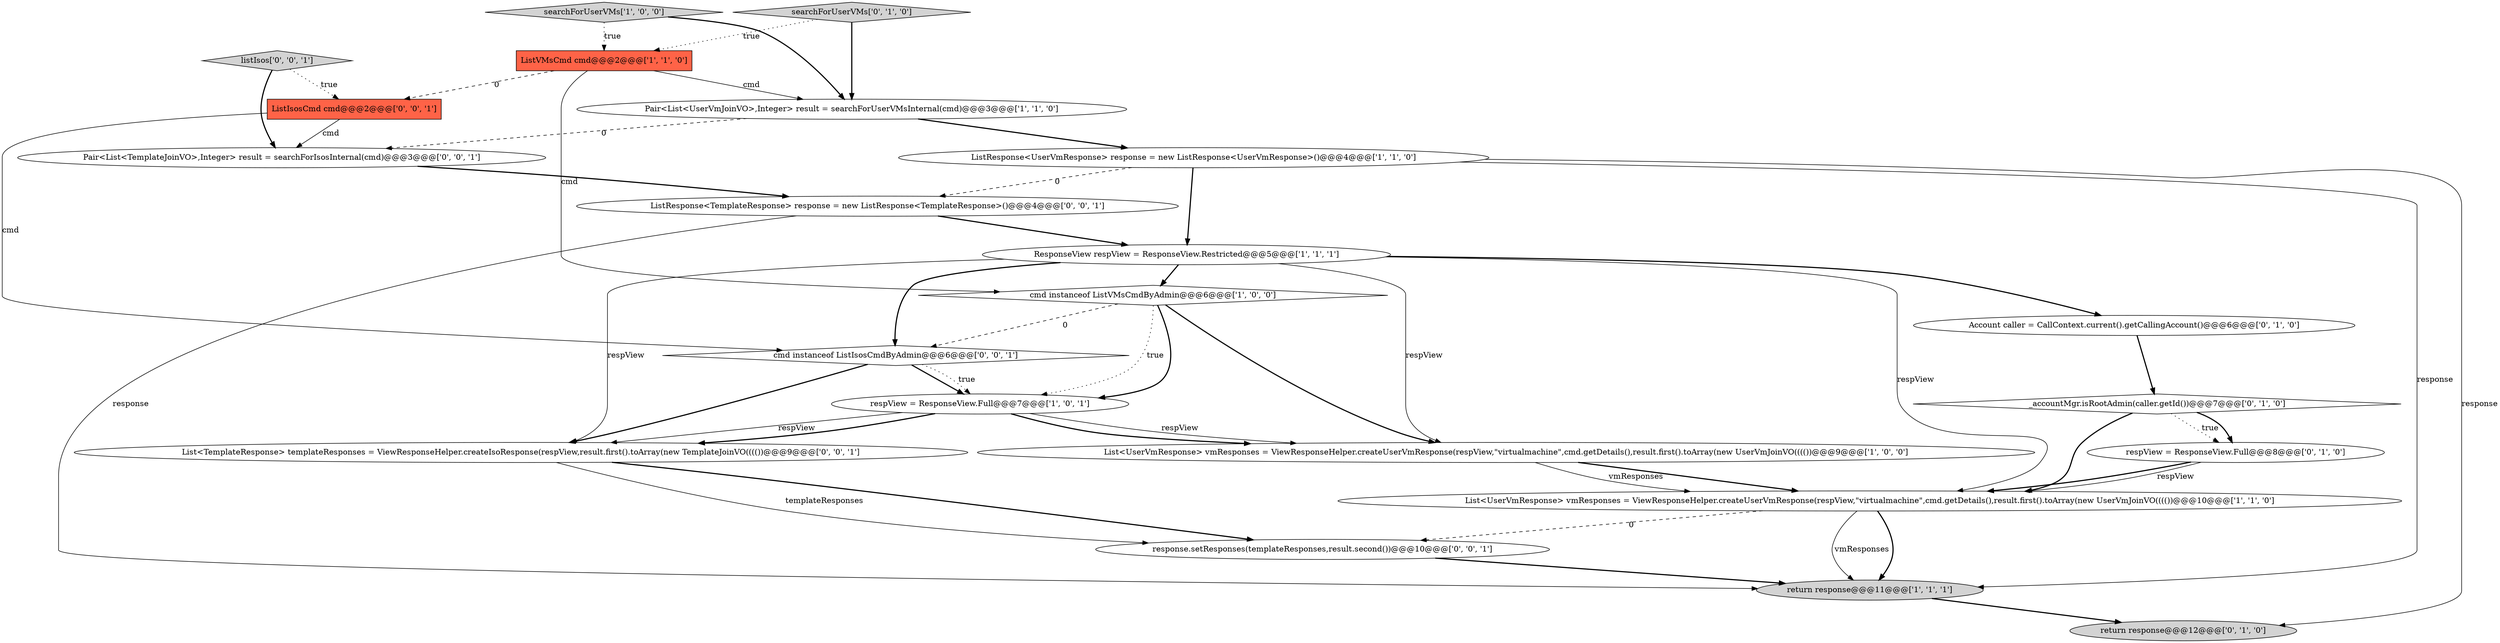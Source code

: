digraph {
9 [style = filled, label = "return response@@@11@@@['1', '1', '1']", fillcolor = lightgray, shape = ellipse image = "AAA0AAABBB1BBB"];
5 [style = filled, label = "cmd instanceof ListVMsCmdByAdmin@@@6@@@['1', '0', '0']", fillcolor = white, shape = diamond image = "AAA0AAABBB1BBB"];
7 [style = filled, label = "List<UserVmResponse> vmResponses = ViewResponseHelper.createUserVmResponse(respView,\"virtualmachine\",cmd.getDetails(),result.first().toArray(new UserVmJoinVO(((())@@@10@@@['1', '1', '0']", fillcolor = white, shape = ellipse image = "AAA0AAABBB1BBB"];
19 [style = filled, label = "Pair<List<TemplateJoinVO>,Integer> result = searchForIsosInternal(cmd)@@@3@@@['0', '0', '1']", fillcolor = white, shape = ellipse image = "AAA0AAABBB3BBB"];
11 [style = filled, label = "return response@@@12@@@['0', '1', '0']", fillcolor = lightgray, shape = ellipse image = "AAA0AAABBB2BBB"];
1 [style = filled, label = "Pair<List<UserVmJoinVO>,Integer> result = searchForUserVMsInternal(cmd)@@@3@@@['1', '1', '0']", fillcolor = white, shape = ellipse image = "AAA0AAABBB1BBB"];
21 [style = filled, label = "ListResponse<TemplateResponse> response = new ListResponse<TemplateResponse>()@@@4@@@['0', '0', '1']", fillcolor = white, shape = ellipse image = "AAA0AAABBB3BBB"];
12 [style = filled, label = "Account caller = CallContext.current().getCallingAccount()@@@6@@@['0', '1', '0']", fillcolor = white, shape = ellipse image = "AAA0AAABBB2BBB"];
2 [style = filled, label = "respView = ResponseView.Full@@@7@@@['1', '0', '1']", fillcolor = white, shape = ellipse image = "AAA0AAABBB1BBB"];
15 [style = filled, label = "cmd instanceof ListIsosCmdByAdmin@@@6@@@['0', '0', '1']", fillcolor = white, shape = diamond image = "AAA0AAABBB3BBB"];
8 [style = filled, label = "searchForUserVMs['1', '0', '0']", fillcolor = lightgray, shape = diamond image = "AAA0AAABBB1BBB"];
6 [style = filled, label = "ListVMsCmd cmd@@@2@@@['1', '1', '0']", fillcolor = tomato, shape = box image = "AAA0AAABBB1BBB"];
17 [style = filled, label = "ListIsosCmd cmd@@@2@@@['0', '0', '1']", fillcolor = tomato, shape = box image = "AAA0AAABBB3BBB"];
4 [style = filled, label = "ResponseView respView = ResponseView.Restricted@@@5@@@['1', '1', '1']", fillcolor = white, shape = ellipse image = "AAA0AAABBB1BBB"];
10 [style = filled, label = "_accountMgr.isRootAdmin(caller.getId())@@@7@@@['0', '1', '0']", fillcolor = white, shape = diamond image = "AAA1AAABBB2BBB"];
18 [style = filled, label = "List<TemplateResponse> templateResponses = ViewResponseHelper.createIsoResponse(respView,result.first().toArray(new TemplateJoinVO(((())@@@9@@@['0', '0', '1']", fillcolor = white, shape = ellipse image = "AAA0AAABBB3BBB"];
3 [style = filled, label = "ListResponse<UserVmResponse> response = new ListResponse<UserVmResponse>()@@@4@@@['1', '1', '0']", fillcolor = white, shape = ellipse image = "AAA0AAABBB1BBB"];
16 [style = filled, label = "response.setResponses(templateResponses,result.second())@@@10@@@['0', '0', '1']", fillcolor = white, shape = ellipse image = "AAA0AAABBB3BBB"];
13 [style = filled, label = "respView = ResponseView.Full@@@8@@@['0', '1', '0']", fillcolor = white, shape = ellipse image = "AAA0AAABBB2BBB"];
0 [style = filled, label = "List<UserVmResponse> vmResponses = ViewResponseHelper.createUserVmResponse(respView,\"virtualmachine\",cmd.getDetails(),result.first().toArray(new UserVmJoinVO(((())@@@9@@@['1', '0', '0']", fillcolor = white, shape = ellipse image = "AAA0AAABBB1BBB"];
14 [style = filled, label = "searchForUserVMs['0', '1', '0']", fillcolor = lightgray, shape = diamond image = "AAA0AAABBB2BBB"];
20 [style = filled, label = "listIsos['0', '0', '1']", fillcolor = lightgray, shape = diamond image = "AAA0AAABBB3BBB"];
5->2 [style = bold, label=""];
6->5 [style = solid, label="cmd"];
10->13 [style = dotted, label="true"];
3->11 [style = solid, label="response"];
13->7 [style = bold, label=""];
9->11 [style = bold, label=""];
15->18 [style = bold, label=""];
0->7 [style = bold, label=""];
7->9 [style = bold, label=""];
4->5 [style = bold, label=""];
8->6 [style = dotted, label="true"];
3->21 [style = dashed, label="0"];
20->17 [style = dotted, label="true"];
6->17 [style = dashed, label="0"];
0->7 [style = solid, label="vmResponses"];
2->18 [style = solid, label="respView"];
4->0 [style = solid, label="respView"];
21->9 [style = solid, label="response"];
15->2 [style = bold, label=""];
20->19 [style = bold, label=""];
14->6 [style = dotted, label="true"];
14->1 [style = bold, label=""];
8->1 [style = bold, label=""];
19->21 [style = bold, label=""];
12->10 [style = bold, label=""];
1->19 [style = dashed, label="0"];
10->7 [style = bold, label=""];
5->0 [style = bold, label=""];
13->7 [style = solid, label="respView"];
4->7 [style = solid, label="respView"];
1->3 [style = bold, label=""];
2->18 [style = bold, label=""];
10->13 [style = bold, label=""];
15->2 [style = dotted, label="true"];
17->15 [style = solid, label="cmd"];
18->16 [style = bold, label=""];
4->12 [style = bold, label=""];
4->18 [style = solid, label="respView"];
2->0 [style = solid, label="respView"];
3->9 [style = solid, label="response"];
7->9 [style = solid, label="vmResponses"];
18->16 [style = solid, label="templateResponses"];
2->0 [style = bold, label=""];
7->16 [style = dashed, label="0"];
4->15 [style = bold, label=""];
21->4 [style = bold, label=""];
6->1 [style = solid, label="cmd"];
3->4 [style = bold, label=""];
5->2 [style = dotted, label="true"];
5->15 [style = dashed, label="0"];
17->19 [style = solid, label="cmd"];
16->9 [style = bold, label=""];
}
